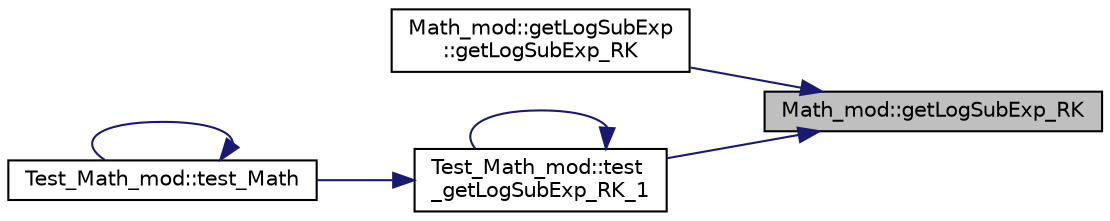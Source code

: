 digraph "Math_mod::getLogSubExp_RK"
{
 // LATEX_PDF_SIZE
  edge [fontname="Helvetica",fontsize="10",labelfontname="Helvetica",labelfontsize="10"];
  node [fontname="Helvetica",fontsize="10",shape=record];
  rankdir="RL";
  Node1 [label="Math_mod::getLogSubExp_RK",height=0.2,width=0.4,color="black", fillcolor="grey75", style="filled", fontcolor="black",tooltip="Return log( exp(logValueLarger) - exp(logValueSmaller) ) robustly (without overflow or underflow)."];
  Node1 -> Node2 [dir="back",color="midnightblue",fontsize="10",style="solid",fontname="Helvetica"];
  Node2 [label="Math_mod::getLogSubExp\l::getLogSubExp_RK",height=0.2,width=0.4,color="black", fillcolor="white", style="filled",URL="$interfaceMath__mod_1_1getLogSubExp.html#ac7a0f09e2d0a360d14e9058d55b0d6cf",tooltip="Return log( exp(logValueLarger) - exp(logValueSmaller) ) robustly (without overflow or underflow)."];
  Node1 -> Node3 [dir="back",color="midnightblue",fontsize="10",style="solid",fontname="Helvetica"];
  Node3 [label="Test_Math_mod::test\l_getLogSubExp_RK_1",height=0.2,width=0.4,color="black", fillcolor="white", style="filled",URL="$namespaceTest__Math__mod.html#a28f78b98d03df5107b69bc9dd4b86476",tooltip=" "];
  Node3 -> Node3 [dir="back",color="midnightblue",fontsize="10",style="solid",fontname="Helvetica"];
  Node3 -> Node4 [dir="back",color="midnightblue",fontsize="10",style="solid",fontname="Helvetica"];
  Node4 [label="Test_Math_mod::test_Math",height=0.2,width=0.4,color="black", fillcolor="white", style="filled",URL="$namespaceTest__Math__mod.html#a929cb321de1b5d3d971a20bcb8c51e80",tooltip=" "];
  Node4 -> Node4 [dir="back",color="midnightblue",fontsize="10",style="solid",fontname="Helvetica"];
}

